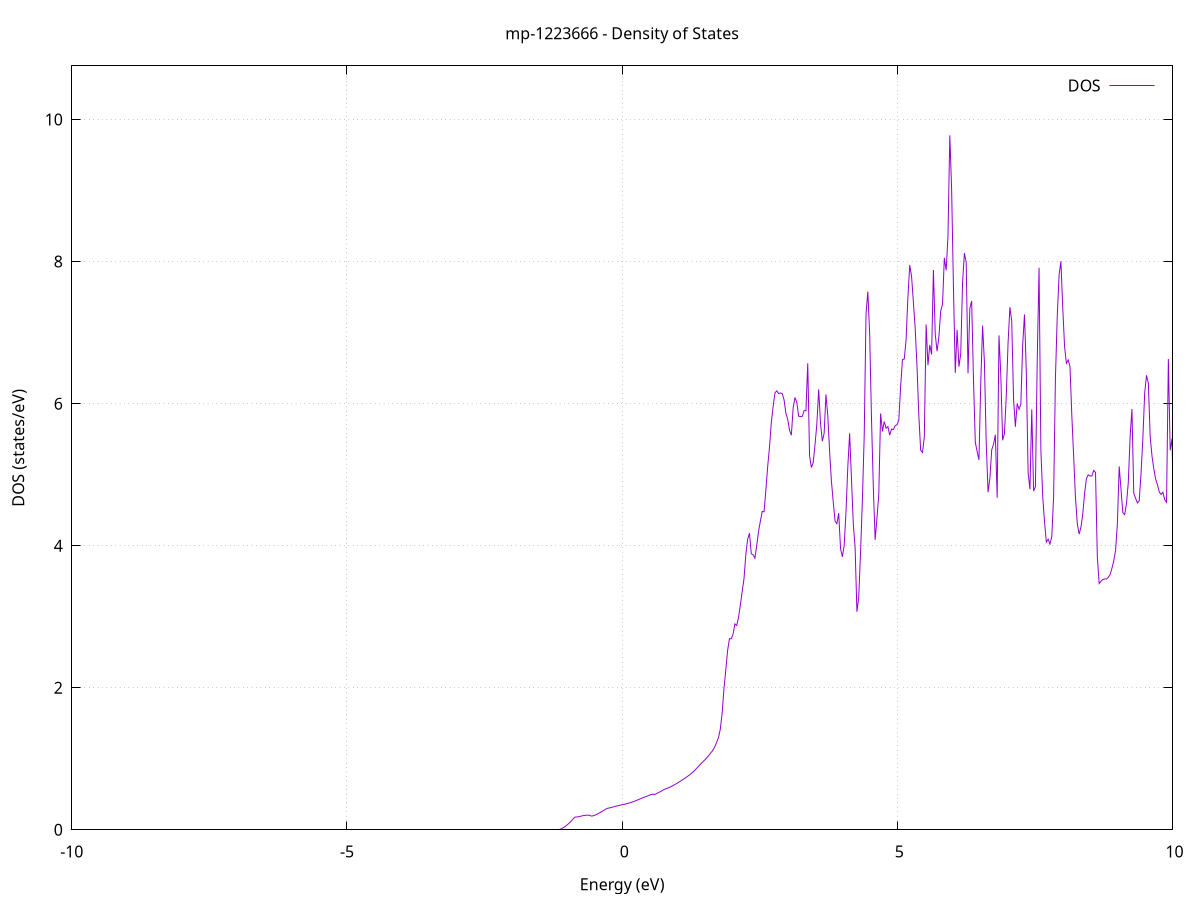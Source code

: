set title 'mp-1223666 - Density of States'
set xlabel 'Energy (eV)'
set ylabel 'DOS (states/eV)'
set grid
set xrange [-10:10]
set yrange [0:10.756]
set xzeroaxis lt -1
set terminal png size 800,600
set output 'mp-1223666_dos_gnuplot.png'
plot '-' using 1:2 with lines title 'DOS'
-32.600300 0.000000
-32.567200 0.000000
-32.534100 0.000000
-32.501000 0.000000
-32.467900 0.000000
-32.434800 0.000000
-32.401700 0.000000
-32.368600 0.000000
-32.335600 0.000000
-32.302500 0.000000
-32.269400 0.000000
-32.236300 0.000000
-32.203200 0.000000
-32.170100 0.000000
-32.137000 0.000000
-32.103900 0.000000
-32.070800 0.000000
-32.037700 0.000000
-32.004600 0.000000
-31.971500 0.000000
-31.938400 0.000000
-31.905300 0.000000
-31.872200 0.000000
-31.839200 0.000000
-31.806100 0.000000
-31.773000 0.000000
-31.739900 0.000000
-31.706800 0.000000
-31.673700 0.000000
-31.640600 0.000000
-31.607500 0.000000
-31.574400 0.000000
-31.541300 0.000000
-31.508200 0.000000
-31.475100 0.000000
-31.442000 0.000000
-31.408900 0.000000
-31.375800 0.000000
-31.342700 0.000000
-31.309700 0.000000
-31.276600 0.000000
-31.243500 0.000000
-31.210400 0.000000
-31.177300 0.000000
-31.144200 0.000000
-31.111100 0.000000
-31.078000 0.000000
-31.044900 0.000000
-31.011800 0.000000
-30.978700 0.000000
-30.945600 0.000000
-30.912500 0.000000
-30.879400 0.000000
-30.846300 0.000000
-30.813200 0.000000
-30.780200 0.000000
-30.747100 0.000000
-30.714000 0.000000
-30.680900 0.000000
-30.647800 0.000000
-30.614700 0.000000
-30.581600 0.000000
-30.548500 0.000000
-30.515400 0.000000
-30.482300 0.000000
-30.449200 0.000000
-30.416100 0.000000
-30.383000 0.000000
-30.349900 0.000000
-30.316800 0.000000
-30.283800 0.000000
-30.250700 0.000000
-30.217600 0.000000
-30.184500 0.000000
-30.151400 0.000000
-30.118300 0.000000
-30.085200 0.000000
-30.052100 0.000000
-30.019000 0.000000
-29.985900 0.000000
-29.952800 0.000000
-29.919700 0.000000
-29.886600 0.000000
-29.853500 0.000000
-29.820400 0.000000
-29.787300 0.000000
-29.754300 0.000000
-29.721200 0.000000
-29.688100 0.000000
-29.655000 0.000000
-29.621900 0.000000
-29.588800 9.026400
-29.555700 2.876400
-29.522600 3.528500
-29.489500 3.864800
-29.456400 4.283400
-29.423300 4.999700
-29.390200 7.637200
-29.357100 2.176900
-29.324000 2.088800
-29.290900 2.000600
-29.257900 1.938600
-29.224800 1.895400
-29.191700 1.862700
-29.158600 7.271700
-29.125500 7.867900
-29.092400 7.120400
-29.059300 2.444100
-29.026200 17.096000
-28.993100 24.294700
-28.960000 4.344200
-28.926900 4.374100
-28.893800 3.246000
-28.860700 3.350600
-28.827600 3.455200
-28.794500 3.700400
-28.761400 3.894200
-28.728400 5.954500
-28.695300 7.086700
-28.662200 5.747500
-28.629100 4.713600
-28.596000 4.109700
-28.562900 3.606400
-28.529800 3.731800
-28.496700 3.551500
-28.463600 3.617700
-28.430500 2.522900
-28.397400 0.000000
-28.364300 0.000000
-28.331200 0.000000
-28.298100 0.000000
-28.265000 0.000000
-28.231900 0.000000
-28.198900 0.000000
-28.165800 0.000000
-28.132700 0.000000
-28.099600 0.000000
-28.066500 0.000000
-28.033400 0.000000
-28.000300 0.000000
-27.967200 0.000000
-27.934100 0.000000
-27.901000 0.000000
-27.867900 0.000000
-27.834800 0.000000
-27.801700 0.000000
-27.768600 0.000000
-27.735500 0.000000
-27.702500 0.000000
-27.669400 0.000000
-27.636300 0.000000
-27.603200 0.000000
-27.570100 0.000000
-27.537000 0.000000
-27.503900 0.000000
-27.470800 0.000000
-27.437700 0.000000
-27.404600 0.000000
-27.371500 0.000000
-27.338400 0.000000
-27.305300 0.000000
-27.272200 0.000000
-27.239100 0.000000
-27.206000 0.000000
-27.173000 0.000000
-27.139900 0.000000
-27.106800 0.000000
-27.073700 0.000000
-27.040600 0.000000
-27.007500 0.000000
-26.974400 0.000000
-26.941300 0.000000
-26.908200 0.000000
-26.875100 0.000000
-26.842000 0.000000
-26.808900 0.000000
-26.775800 0.000000
-26.742700 0.000000
-26.709600 0.000000
-26.676600 0.000000
-26.643500 0.000000
-26.610400 0.000000
-26.577300 0.000000
-26.544200 0.000000
-26.511100 0.000000
-26.478000 0.000000
-26.444900 0.000000
-26.411800 0.000000
-26.378700 0.000000
-26.345600 0.000000
-26.312500 0.000000
-26.279400 0.000000
-26.246300 0.000000
-26.213200 0.000000
-26.180100 0.000000
-26.147100 0.000000
-26.114000 0.000000
-26.080900 0.000000
-26.047800 0.000000
-26.014700 0.000000
-25.981600 0.000000
-25.948500 0.000000
-25.915400 0.000000
-25.882300 0.000000
-25.849200 0.000000
-25.816100 0.000000
-25.783000 0.000000
-25.749900 0.000000
-25.716800 0.000000
-25.683700 0.000000
-25.650700 0.000000
-25.617600 0.000000
-25.584500 0.000000
-25.551400 0.000000
-25.518300 0.000000
-25.485200 0.000000
-25.452100 0.000000
-25.419000 0.000000
-25.385900 0.000000
-25.352800 0.000000
-25.319700 0.000000
-25.286600 0.000000
-25.253500 0.000000
-25.220400 0.000000
-25.187300 0.000000
-25.154200 0.000000
-25.121200 0.000000
-25.088100 0.000000
-25.055000 0.000000
-25.021900 0.000000
-24.988800 0.000000
-24.955700 0.000000
-24.922600 0.000000
-24.889500 0.000000
-24.856400 0.000000
-24.823300 0.000000
-24.790200 0.000000
-24.757100 0.000000
-24.724000 0.000000
-24.690900 0.000000
-24.657800 0.000000
-24.624700 0.000000
-24.591700 0.000000
-24.558600 0.000000
-24.525500 0.000000
-24.492400 0.000000
-24.459300 0.000000
-24.426200 0.000000
-24.393100 0.000000
-24.360000 0.000000
-24.326900 0.000000
-24.293800 0.000000
-24.260700 0.000000
-24.227600 0.000000
-24.194500 0.000000
-24.161400 0.000000
-24.128300 0.000000
-24.095300 0.000000
-24.062200 0.000000
-24.029100 0.000000
-23.996000 0.000000
-23.962900 0.000000
-23.929800 0.000000
-23.896700 0.000000
-23.863600 0.000000
-23.830500 0.000000
-23.797400 0.000000
-23.764300 0.000000
-23.731200 0.000000
-23.698100 0.000000
-23.665000 0.000000
-23.631900 0.000000
-23.598800 0.000000
-23.565800 0.000000
-23.532700 0.000000
-23.499600 0.000000
-23.466500 0.000000
-23.433400 0.000000
-23.400300 0.000000
-23.367200 0.000000
-23.334100 0.000000
-23.301000 0.000000
-23.267900 0.000000
-23.234800 0.000000
-23.201700 0.000000
-23.168600 0.000000
-23.135500 0.000000
-23.102400 0.000000
-23.069400 0.000000
-23.036300 0.000000
-23.003200 0.000000
-22.970100 0.000000
-22.937000 0.000000
-22.903900 0.000000
-22.870800 0.000000
-22.837700 0.000000
-22.804600 0.000000
-22.771500 0.000000
-22.738400 0.000000
-22.705300 0.000000
-22.672200 0.000000
-22.639100 0.000000
-22.606000 0.000000
-22.572900 0.000000
-22.539900 0.000000
-22.506800 0.000000
-22.473700 0.000000
-22.440600 0.000000
-22.407500 0.000000
-22.374400 0.000000
-22.341300 0.000000
-22.308200 0.000000
-22.275100 0.000000
-22.242000 0.000000
-22.208900 0.000000
-22.175800 0.000000
-22.142700 0.000000
-22.109600 0.000000
-22.076500 0.000000
-22.043500 0.000000
-22.010400 0.000000
-21.977300 0.000000
-21.944200 0.000000
-21.911100 0.000000
-21.878000 0.000000
-21.844900 0.000000
-21.811800 0.000000
-21.778700 0.000000
-21.745600 0.000000
-21.712500 0.000000
-21.679400 0.000000
-21.646300 0.000000
-21.613200 0.000000
-21.580100 0.000000
-21.547000 0.000000
-21.514000 0.000000
-21.480900 0.000000
-21.447800 0.000000
-21.414700 0.000000
-21.381600 0.000000
-21.348500 0.000000
-21.315400 0.000000
-21.282300 0.000000
-21.249200 0.000000
-21.216100 0.000000
-21.183000 0.000000
-21.149900 0.000000
-21.116800 0.000000
-21.083700 0.000000
-21.050600 0.000000
-21.017500 0.000000
-20.984500 0.000000
-20.951400 0.000000
-20.918300 0.000000
-20.885200 0.000000
-20.852100 0.000000
-20.819000 0.000000
-20.785900 0.000000
-20.752800 0.000000
-20.719700 0.000000
-20.686600 0.000000
-20.653500 0.000000
-20.620400 0.000000
-20.587300 0.000000
-20.554200 0.000000
-20.521100 0.000000
-20.488100 0.000000
-20.455000 0.000000
-20.421900 0.000000
-20.388800 0.000000
-20.355700 0.000000
-20.322600 0.000000
-20.289500 0.000000
-20.256400 0.000000
-20.223300 0.000000
-20.190200 0.000000
-20.157100 0.000000
-20.124000 0.000000
-20.090900 0.000000
-20.057800 0.000000
-20.024700 0.000000
-19.991600 0.000000
-19.958600 0.000000
-19.925500 0.000000
-19.892400 0.000000
-19.859300 0.000000
-19.826200 0.000000
-19.793100 0.000000
-19.760000 0.000000
-19.726900 0.000000
-19.693800 0.000000
-19.660700 0.000000
-19.627600 0.000000
-19.594500 0.000000
-19.561400 0.000000
-19.528300 0.000000
-19.495200 0.000000
-19.462200 0.000000
-19.429100 0.000000
-19.396000 0.000000
-19.362900 0.000000
-19.329800 0.000000
-19.296700 0.000000
-19.263600 0.000000
-19.230500 0.000000
-19.197400 0.000000
-19.164300 0.000000
-19.131200 0.000000
-19.098100 0.000000
-19.065000 0.000000
-19.031900 0.000000
-18.998800 0.000000
-18.965700 0.000000
-18.932700 0.000000
-18.899600 0.000000
-18.866500 0.000000
-18.833400 0.000000
-18.800300 0.000000
-18.767200 0.000000
-18.734100 0.000000
-18.701000 0.000000
-18.667900 0.000000
-18.634800 0.000000
-18.601700 0.000000
-18.568600 0.000000
-18.535500 0.000000
-18.502400 0.000000
-18.469300 0.000000
-18.436200 0.000000
-18.403200 0.000000
-18.370100 0.000000
-18.337000 0.000000
-18.303900 0.000000
-18.270800 0.000000
-18.237700 0.000000
-18.204600 0.000000
-18.171500 0.000000
-18.138400 0.000000
-18.105300 0.000000
-18.072200 0.000000
-18.039100 0.000000
-18.006000 0.000000
-17.972900 0.000000
-17.939800 0.000000
-17.906800 0.000000
-17.873700 0.000000
-17.840600 0.000000
-17.807500 0.000000
-17.774400 0.000000
-17.741300 0.000000
-17.708200 0.000000
-17.675100 0.000000
-17.642000 0.000000
-17.608900 0.000000
-17.575800 0.000000
-17.542700 0.000000
-17.509600 0.000000
-17.476500 0.000000
-17.443400 0.000000
-17.410300 0.000000
-17.377300 0.000000
-17.344200 0.000000
-17.311100 0.000000
-17.278000 0.000000
-17.244900 0.000000
-17.211800 0.000000
-17.178700 0.000000
-17.145600 0.000000
-17.112500 0.000000
-17.079400 0.000000
-17.046300 0.000000
-17.013200 0.000000
-16.980100 0.000000
-16.947000 0.000000
-16.913900 0.000000
-16.880900 0.000000
-16.847800 0.000000
-16.814700 0.000000
-16.781600 0.000000
-16.748500 0.000000
-16.715400 0.000000
-16.682300 0.000000
-16.649200 0.000000
-16.616100 0.000000
-16.583000 0.000000
-16.549900 0.000000
-16.516800 0.000000
-16.483700 0.000000
-16.450600 0.000000
-16.417500 0.000000
-16.384400 0.000000
-16.351400 0.000000
-16.318300 0.000000
-16.285200 0.000000
-16.252100 0.000000
-16.219000 0.000000
-16.185900 0.000000
-16.152800 0.000000
-16.119700 0.000000
-16.086600 0.000000
-16.053500 0.000000
-16.020400 0.000000
-15.987300 0.000000
-15.954200 0.000000
-15.921100 0.000000
-15.888000 0.000000
-15.855000 0.000000
-15.821900 0.000000
-15.788800 0.000000
-15.755700 0.000000
-15.722600 0.000000
-15.689500 0.000000
-15.656400 0.000000
-15.623300 0.000000
-15.590200 0.000000
-15.557100 0.000000
-15.524000 0.000000
-15.490900 0.000000
-15.457800 0.000000
-15.424700 0.000000
-15.391600 0.000000
-15.358500 0.000000
-15.325500 0.000000
-15.292400 0.000000
-15.259300 0.000000
-15.226200 0.000000
-15.193100 0.000000
-15.160000 0.000000
-15.126900 0.000000
-15.093800 0.000000
-15.060700 0.000000
-15.027600 0.000000
-14.994500 0.000000
-14.961400 0.000000
-14.928300 0.000000
-14.895200 0.000000
-14.862100 0.000000
-14.829000 0.000000
-14.796000 0.000000
-14.762900 0.000000
-14.729800 0.000000
-14.696700 0.000000
-14.663600 0.000000
-14.630500 0.000000
-14.597400 0.000000
-14.564300 0.000000
-14.531200 0.000000
-14.498100 0.000000
-14.465000 0.000000
-14.431900 0.000000
-14.398800 0.000000
-14.365700 0.000000
-14.332600 0.000000
-14.299600 0.000000
-14.266500 0.000000
-14.233400 0.000000
-14.200300 0.000000
-14.167200 0.000000
-14.134100 0.000000
-14.101000 0.000000
-14.067900 0.000000
-14.034800 0.000000
-14.001700 0.000000
-13.968600 0.000000
-13.935500 0.000000
-13.902400 0.000000
-13.869300 0.000000
-13.836200 0.000000
-13.803100 0.000000
-13.770100 0.000000
-13.737000 0.000000
-13.703900 0.000000
-13.670800 0.000000
-13.637700 0.000000
-13.604600 0.000000
-13.571500 0.000000
-13.538400 0.000000
-13.505300 0.000000
-13.472200 0.000000
-13.439100 0.000000
-13.406000 0.000000
-13.372900 0.000000
-13.339800 0.000000
-13.306700 0.000000
-13.273700 0.000000
-13.240600 0.000000
-13.207500 0.000000
-13.174400 0.000000
-13.141300 0.000000
-13.108200 0.000000
-13.075100 0.000000
-13.042000 0.000000
-13.008900 0.000000
-12.975800 0.000000
-12.942700 0.000000
-12.909600 0.000000
-12.876500 0.000000
-12.843400 0.000000
-12.810300 0.000000
-12.777200 0.000000
-12.744200 0.000000
-12.711100 0.000000
-12.678000 0.000000
-12.644900 0.000000
-12.611800 0.000000
-12.578700 0.000000
-12.545600 0.000000
-12.512500 0.000000
-12.479400 0.000000
-12.446300 0.000000
-12.413200 0.000000
-12.380100 0.000000
-12.347000 0.000000
-12.313900 0.000000
-12.280800 0.000000
-12.247800 0.000000
-12.214700 0.000000
-12.181600 0.000000
-12.148500 0.000000
-12.115400 0.000000
-12.082300 0.000000
-12.049200 0.000000
-12.016100 0.000000
-11.983000 0.000000
-11.949900 0.000000
-11.916800 0.000000
-11.883700 0.000000
-11.850600 0.000000
-11.817500 0.000000
-11.784400 0.000000
-11.751300 0.000000
-11.718300 0.000000
-11.685200 0.000000
-11.652100 0.000000
-11.619000 0.000000
-11.585900 0.000000
-11.552800 0.000000
-11.519700 0.000000
-11.486600 0.000000
-11.453500 0.000000
-11.420400 0.000000
-11.387300 0.000000
-11.354200 0.000000
-11.321100 0.000000
-11.288000 0.000000
-11.254900 0.000000
-11.221800 0.000000
-11.188800 0.000000
-11.155700 0.000000
-11.122600 0.000000
-11.089500 0.000000
-11.056400 0.000000
-11.023300 0.000000
-10.990200 0.000000
-10.957100 0.000000
-10.924000 0.000000
-10.890900 0.000000
-10.857800 0.000000
-10.824700 0.000000
-10.791600 0.000000
-10.758500 0.000000
-10.725400 0.000000
-10.692400 0.000000
-10.659300 0.000000
-10.626200 0.000000
-10.593100 0.000000
-10.560000 0.000000
-10.526900 0.000000
-10.493800 0.000000
-10.460700 0.000000
-10.427600 0.000000
-10.394500 0.000000
-10.361400 0.000000
-10.328300 0.000000
-10.295200 0.000000
-10.262100 0.000000
-10.229000 0.000000
-10.195900 0.000000
-10.162900 0.000000
-10.129800 0.000000
-10.096700 0.000000
-10.063600 0.000000
-10.030500 0.000000
-9.997400 0.000000
-9.964300 0.000000
-9.931200 0.000000
-9.898100 0.000000
-9.865000 0.000000
-9.831900 0.000000
-9.798800 0.000000
-9.765700 0.000000
-9.732600 0.000000
-9.699500 0.000000
-9.666500 0.000000
-9.633400 0.000000
-9.600300 0.000000
-9.567200 0.000000
-9.534100 0.000000
-9.501000 0.000000
-9.467900 0.000000
-9.434800 0.000000
-9.401700 0.000000
-9.368600 0.000000
-9.335500 0.000000
-9.302400 0.000000
-9.269300 0.000000
-9.236200 0.000000
-9.203100 0.000000
-9.170000 0.000000
-9.137000 0.000000
-9.103900 0.000000
-9.070800 0.000000
-9.037700 0.000000
-9.004600 0.000000
-8.971500 0.000000
-8.938400 0.000000
-8.905300 0.000000
-8.872200 0.000000
-8.839100 0.000000
-8.806000 0.000000
-8.772900 0.000000
-8.739800 0.000000
-8.706700 0.000000
-8.673600 0.000000
-8.640500 0.000000
-8.607500 0.000000
-8.574400 0.000000
-8.541300 0.000000
-8.508200 0.000000
-8.475100 0.000000
-8.442000 0.000000
-8.408900 0.000000
-8.375800 0.000000
-8.342700 0.000000
-8.309600 0.000000
-8.276500 0.000000
-8.243400 0.000000
-8.210300 0.000000
-8.177200 0.000000
-8.144100 0.000000
-8.111100 0.000000
-8.078000 0.000000
-8.044900 0.000000
-8.011800 0.000000
-7.978700 0.000000
-7.945600 0.000000
-7.912500 0.000000
-7.879400 0.000000
-7.846300 0.000000
-7.813200 0.000000
-7.780100 0.000000
-7.747000 0.000000
-7.713900 0.000000
-7.680800 0.000000
-7.647700 0.000000
-7.614600 0.000000
-7.581600 0.000000
-7.548500 0.000000
-7.515400 0.000000
-7.482300 0.000000
-7.449200 0.000000
-7.416100 0.000000
-7.383000 0.000000
-7.349900 0.000000
-7.316800 0.000000
-7.283700 0.000000
-7.250600 0.000000
-7.217500 0.000000
-7.184400 0.000000
-7.151300 0.000000
-7.118200 0.000000
-7.085200 0.000000
-7.052100 0.000000
-7.019000 0.000000
-6.985900 0.000000
-6.952800 0.000000
-6.919700 0.000000
-6.886600 0.000000
-6.853500 0.000000
-6.820400 0.000000
-6.787300 0.000000
-6.754200 0.000000
-6.721100 0.000000
-6.688000 0.000000
-6.654900 0.000000
-6.621800 0.000000
-6.588700 0.000000
-6.555700 0.000000
-6.522600 0.000000
-6.489500 0.000000
-6.456400 0.000000
-6.423300 0.000000
-6.390200 0.000000
-6.357100 0.000000
-6.324000 0.000000
-6.290900 0.000000
-6.257800 0.000000
-6.224700 0.000000
-6.191600 0.000000
-6.158500 0.000000
-6.125400 0.000000
-6.092300 0.000000
-6.059300 0.000000
-6.026200 0.000000
-5.993100 0.000000
-5.960000 0.000000
-5.926900 0.000000
-5.893800 0.000000
-5.860700 0.000000
-5.827600 0.000000
-5.794500 0.000000
-5.761400 0.000000
-5.728300 0.000000
-5.695200 0.000000
-5.662100 0.000000
-5.629000 0.000000
-5.595900 0.000000
-5.562800 0.000000
-5.529800 0.000000
-5.496700 0.000000
-5.463600 0.000000
-5.430500 0.000000
-5.397400 0.000000
-5.364300 0.000000
-5.331200 0.000000
-5.298100 0.000000
-5.265000 0.000000
-5.231900 0.000000
-5.198800 0.000000
-5.165700 0.000000
-5.132600 0.000000
-5.099500 0.000000
-5.066400 0.000000
-5.033300 0.000000
-5.000300 0.000000
-4.967200 0.000000
-4.934100 0.000000
-4.901000 0.000000
-4.867900 0.000000
-4.834800 0.000000
-4.801700 0.000000
-4.768600 0.000000
-4.735500 0.000000
-4.702400 0.000000
-4.669300 0.000000
-4.636200 0.000000
-4.603100 0.000000
-4.570000 0.000000
-4.536900 0.000000
-4.503900 0.000000
-4.470800 0.000000
-4.437700 0.000000
-4.404600 0.000000
-4.371500 0.000000
-4.338400 0.000000
-4.305300 0.000000
-4.272200 0.000000
-4.239100 0.000000
-4.206000 0.000000
-4.172900 0.000000
-4.139800 0.000000
-4.106700 0.000000
-4.073600 0.000000
-4.040500 0.000000
-4.007400 0.000000
-3.974400 0.000000
-3.941300 0.000000
-3.908200 0.000000
-3.875100 0.000000
-3.842000 0.000000
-3.808900 0.000000
-3.775800 0.000000
-3.742700 0.000000
-3.709600 0.000000
-3.676500 0.000000
-3.643400 0.000000
-3.610300 0.000000
-3.577200 0.000000
-3.544100 0.000000
-3.511000 0.000000
-3.478000 0.000000
-3.444900 0.000000
-3.411800 0.000000
-3.378700 0.000000
-3.345600 0.000000
-3.312500 0.000000
-3.279400 0.000000
-3.246300 0.000000
-3.213200 0.000000
-3.180100 0.000000
-3.147000 0.000000
-3.113900 0.000000
-3.080800 0.000000
-3.047700 0.000000
-3.014600 0.000000
-2.981500 0.000000
-2.948500 0.000000
-2.915400 0.000000
-2.882300 0.000000
-2.849200 0.000000
-2.816100 0.000000
-2.783000 0.000000
-2.749900 0.000000
-2.716800 0.000000
-2.683700 0.000000
-2.650600 0.000000
-2.617500 0.000000
-2.584400 0.000000
-2.551300 0.000000
-2.518200 0.000000
-2.485100 0.000000
-2.452000 0.000000
-2.419000 0.000000
-2.385900 0.000000
-2.352800 0.000000
-2.319700 0.000000
-2.286600 0.000000
-2.253500 0.000000
-2.220400 0.000000
-2.187300 0.000000
-2.154200 0.000000
-2.121100 0.000000
-2.088000 0.000000
-2.054900 0.000000
-2.021800 0.000000
-1.988700 0.000000
-1.955600 0.000000
-1.922600 0.000000
-1.889500 0.000000
-1.856400 0.000000
-1.823300 0.000000
-1.790200 0.000000
-1.757100 0.000000
-1.724000 0.000000
-1.690900 0.000000
-1.657800 0.000000
-1.624700 0.000000
-1.591600 0.000000
-1.558500 0.000000
-1.525400 0.000000
-1.492300 0.000000
-1.459200 0.000000
-1.426100 0.000000
-1.393100 0.000000
-1.360000 0.000000
-1.326900 0.000000
-1.293800 0.000000
-1.260700 0.000000
-1.227600 0.000000
-1.194500 0.000000
-1.161400 0.000000
-1.128300 0.006200
-1.095200 0.017800
-1.062100 0.032700
-1.029000 0.050700
-0.995900 0.071000
-0.962800 0.093700
-0.929700 0.118700
-0.896700 0.146100
-0.863600 0.176400
-0.830500 0.180100
-0.797400 0.182700
-0.764300 0.188400
-0.731200 0.195100
-0.698100 0.200200
-0.665000 0.204000
-0.631900 0.206000
-0.598800 0.204700
-0.565700 0.194000
-0.532600 0.195100
-0.499500 0.204700
-0.466400 0.215800
-0.433300 0.228400
-0.400200 0.242100
-0.367200 0.256800
-0.334100 0.272500
-0.301000 0.289200
-0.267900 0.302200
-0.234800 0.307000
-0.201700 0.313000
-0.168600 0.320200
-0.135500 0.327200
-0.102400 0.333700
-0.069300 0.340000
-0.036200 0.346000
-0.003100 0.351800
0.030000 0.357000
0.063100 0.363100
0.096200 0.370000
0.129200 0.377400
0.162300 0.385400
0.195400 0.394100
0.228500 0.403400
0.261600 0.413500
0.294700 0.424300
0.327800 0.435300
0.360900 0.446000
0.394000 0.456200
0.427100 0.465800
0.460200 0.475400
0.493300 0.485600
0.526400 0.496300
0.559500 0.501100
0.592600 0.497900
0.625700 0.509700
0.658700 0.522500
0.691800 0.536100
0.724900 0.550500
0.758000 0.565700
0.791100 0.576500
0.824200 0.585500
0.857300 0.596900
0.890400 0.609300
0.923500 0.622500
0.956600 0.636100
0.989700 0.651100
1.022800 0.667100
1.055900 0.683200
1.089000 0.699600
1.122100 0.716400
1.155200 0.733700
1.188200 0.752000
1.221300 0.771100
1.254400 0.791400
1.287500 0.813400
1.320600 0.838300
1.353700 0.865100
1.386800 0.893200
1.419900 0.920400
1.453000 0.946600
1.486100 0.971800
1.519200 0.996400
1.552300 1.025500
1.585400 1.056800
1.618500 1.090100
1.651600 1.123000
1.684600 1.170800
1.717700 1.233800
1.750800 1.298400
1.783900 1.418800
1.817000 1.643900
1.850100 1.988800
1.883200 2.248700
1.916300 2.523900
1.949400 2.690300
1.982500 2.689000
2.015600 2.754100
2.048700 2.898700
2.081800 2.876700
2.114900 2.990100
2.148000 3.166600
2.181100 3.354200
2.214100 3.534100
2.247200 3.875500
2.280300 4.091200
2.313400 4.174700
2.346500 3.887100
2.379600 3.871000
2.412700 3.824700
2.445800 4.008300
2.478900 4.202600
2.512000 4.348500
2.545100 4.481700
2.578200 4.477400
2.611300 4.782100
2.644400 5.114500
2.677500 5.387600
2.710500 5.735900
2.743600 5.962200
2.776700 6.151500
2.809800 6.180300
2.842900 6.142000
2.876000 6.150800
2.909100 6.141200
2.942200 6.052800
2.975300 5.864200
3.008400 5.780100
3.041500 5.625000
3.074600 5.555700
3.107700 5.943400
3.140800 6.087300
3.173900 6.016600
3.207000 5.822500
3.240000 5.819600
3.273100 5.820600
3.306200 5.902700
3.339300 5.900500
3.372400 6.568300
3.405500 5.265900
3.438600 5.101400
3.471700 5.168500
3.504800 5.425100
3.537900 5.713300
3.571000 6.200100
3.604100 5.725400
3.637200 5.470300
3.670300 5.582300
3.703400 6.129300
3.736400 5.835400
3.769500 5.327200
3.802600 4.907200
3.835700 4.616300
3.868800 4.345700
3.901900 4.310000
3.935000 4.458800
3.968100 3.958600
4.001200 3.842400
4.034300 4.004500
4.067400 4.474000
4.100500 5.112400
4.133600 5.582900
4.166700 4.939600
4.199800 4.309500
4.232900 3.975500
4.265900 3.069500
4.299000 3.275800
4.332100 3.910900
4.365200 4.638000
4.398300 5.543300
4.431400 7.265100
4.464500 7.577200
4.497600 6.979300
4.530700 5.791200
4.563800 4.828100
4.596900 4.082100
4.630000 4.385100
4.663100 4.719300
4.696200 5.861100
4.729300 5.609500
4.762400 5.747900
4.795400 5.654600
4.828500 5.676800
4.861600 5.557200
4.894700 5.641500
4.927800 5.634400
4.960900 5.690000
4.994000 5.702400
5.027100 5.768500
5.060200 6.237300
5.093300 6.619700
5.126400 6.628800
5.159500 6.900800
5.192600 7.505300
5.225700 7.950600
5.258800 7.792000
5.291800 7.429500
5.324900 7.059500
5.358000 6.519400
5.391100 5.826600
5.424200 5.343300
5.457300 5.311900
5.490400 5.531600
5.523500 7.114600
5.556600 6.541700
5.589700 6.827300
5.622800 6.693300
5.655900 7.882000
5.689000 6.978100
5.722100 6.737300
5.755200 6.937500
5.788300 7.304800
5.821300 7.399700
5.854400 8.053500
5.887500 7.878300
5.920600 8.361300
5.953700 9.777800
5.986800 9.016800
6.019900 7.640400
6.053000 6.433500
6.086100 7.039100
6.119200 6.520500
6.152300 6.703200
6.185400 7.705100
6.218500 8.119800
6.251600 7.991400
6.284700 6.426900
6.317700 7.341600
6.350800 7.444900
6.383900 6.335300
6.417000 5.455300
6.450100 5.326500
6.483200 5.208800
6.516300 6.298200
6.549400 7.097400
6.582500 6.583700
6.615600 5.440300
6.648700 4.753600
6.681800 4.947300
6.714900 5.350300
6.748000 5.426200
6.781100 5.562000
6.814200 4.674300
6.847200 6.960900
6.880300 6.405700
6.913400 5.484300
6.946500 5.579500
6.979600 6.106800
7.012700 6.866100
7.045800 7.358000
7.078900 7.159100
7.112000 6.066800
7.145100 5.675500
7.178200 6.002500
7.211300 5.919700
7.244400 5.993000
7.277500 6.822300
7.310600 7.255800
7.343700 6.449500
7.376700 5.027800
7.409800 4.794200
7.442900 5.919100
7.476000 4.769500
7.509100 4.830600
7.542200 6.617800
7.575300 7.913400
7.608400 5.346300
7.641500 4.702300
7.674600 4.332800
7.707700 4.050900
7.740800 4.091000
7.773900 4.023000
7.807000 4.130300
7.840100 4.698900
7.873100 6.369200
7.906200 7.235700
7.939300 7.810900
7.972400 8.005500
8.005500 7.357700
8.038600 6.807500
8.071700 6.567800
8.104800 6.614800
8.137900 6.519600
8.171000 5.826300
8.204100 5.255700
8.237200 4.673500
8.270300 4.308700
8.303400 4.162900
8.336500 4.259400
8.369600 4.446800
8.402600 4.735600
8.435700 4.943500
8.468800 4.997800
8.501900 4.981700
8.535000 4.981100
8.568100 5.060500
8.601200 5.031000
8.634300 3.838300
8.667400 3.466800
8.700500 3.499200
8.733600 3.523700
8.766700 3.532200
8.799800 3.530600
8.832900 3.552400
8.866000 3.594600
8.899000 3.679500
8.932100 3.785800
8.965200 3.930600
8.998300 4.303500
9.031400 5.117100
9.064500 4.792500
9.097600 4.464300
9.130700 4.437800
9.163800 4.592300
9.196900 4.889500
9.230000 5.539700
9.263100 5.924400
9.296200 4.737500
9.329300 4.667500
9.362400 4.602400
9.395500 4.632700
9.428500 5.023200
9.461600 5.512300
9.494700 6.149300
9.527800 6.398900
9.560900 6.288900
9.594000 5.543800
9.627100 5.265800
9.660200 5.082200
9.693300 4.939300
9.726400 4.859000
9.759500 4.756400
9.792600 4.721400
9.825700 4.753600
9.858800 4.646200
9.891900 4.609900
9.924900 6.628500
9.958000 5.342800
9.991100 5.508500
10.024200 4.214500
10.057300 4.196000
10.090400 4.194000
10.123500 4.126500
10.156600 3.930600
10.189700 3.605500
10.222800 3.552400
10.255900 3.743700
10.289000 4.056400
10.322100 4.338700
10.355200 4.303200
10.388300 4.176000
10.421400 4.505400
10.454400 4.109800
10.487500 3.970500
10.520600 4.112900
10.553700 4.212300
10.586800 4.676100
10.619900 4.575100
10.653000 4.636700
10.686100 4.045400
10.719200 3.694700
10.752300 3.652700
10.785400 3.839900
10.818500 3.876100
10.851600 3.791600
10.884700 3.729400
10.917800 3.443400
10.950900 3.098600
10.983900 2.893100
11.017000 2.741100
11.050100 2.631300
11.083200 2.586800
11.116300 2.595600
11.149400 2.543900
11.182500 2.490900
11.215600 2.424000
11.248700 2.332900
11.281800 2.190500
11.314900 2.147200
11.348000 2.339400
11.381100 2.352700
11.414200 2.329200
11.447300 2.298200
11.480300 2.275500
11.513400 2.267700
11.546500 2.281500
11.579600 2.372000
11.612700 2.437100
11.645800 2.486600
11.678900 2.555100
11.712000 3.290200
11.745100 2.780600
11.778200 2.645100
11.811300 2.656800
11.844400 2.635000
11.877500 2.643700
11.910600 2.656600
11.943700 2.624600
11.976800 2.588400
12.009800 2.414500
12.042900 2.374900
12.076000 2.269500
12.109100 2.816600
12.142200 1.673700
12.175300 1.649700
12.208400 1.625500
12.241500 1.579600
12.274600 1.551600
12.307700 1.586800
12.340800 1.965000
12.373900 3.152100
12.407000 3.719400
12.440100 5.165100
12.473200 2.341900
12.506200 2.058400
12.539300 1.914900
12.572400 1.884900
12.605500 1.911600
12.638600 1.953300
12.671700 2.017700
12.704800 2.106200
12.737900 2.166400
12.771000 2.094100
12.804100 1.989600
12.837200 1.881400
12.870300 1.816400
12.903400 1.760100
12.936500 1.695300
12.969600 1.666300
13.002700 1.633900
13.035700 1.595300
13.068800 1.565600
13.101900 1.548100
13.135000 1.547400
13.168100 1.637700
13.201200 1.751500
13.234300 1.904300
13.267400 1.991200
13.300500 1.809400
13.333600 1.810900
13.366700 1.803100
13.399800 1.783900
13.432900 1.759600
13.466000 1.738300
13.499100 1.721300
13.532200 1.708300
13.565200 1.698000
13.598300 1.687800
13.631400 1.676900
13.664500 1.665400
13.697600 1.653200
13.730700 1.640800
13.763800 1.628100
13.796900 1.615100
13.830000 1.601900
13.863100 1.589200
13.896200 1.568200
13.929300 1.552300
13.962400 1.541500
13.995500 1.531400
14.028600 1.530600
14.061600 1.537600
14.094700 1.544300
14.127800 1.602300
14.160900 1.702600
14.194000 1.710200
14.227100 1.610200
14.260200 1.528500
14.293300 1.497300
14.326400 1.487000
14.359500 1.498000
14.392600 1.466100
14.425700 1.428400
14.458800 1.424700
14.491900 1.434600
14.525000 1.641300
14.558100 1.569300
14.591100 1.536200
14.624200 1.510800
14.657300 1.487600
14.690400 1.466200
14.723500 1.446000
14.756600 1.429600
14.789700 1.417400
14.822800 1.422000
14.855900 1.407300
14.889000 1.382900
14.922100 1.357800
14.955200 1.344100
14.988300 1.353700
15.021400 1.359300
15.054500 1.365200
15.087500 1.378000
15.120600 1.455300
15.153700 1.938200
15.186800 2.325500
15.219900 1.744900
15.253000 1.606700
15.286100 1.596700
15.319200 1.614500
15.352300 1.780600
15.385400 1.784400
15.418500 1.487000
15.451600 1.423800
15.484700 1.402200
15.517800 1.379100
15.550900 1.352000
15.584000 1.324700
15.617000 1.302600
15.650100 1.281500
15.683200 1.257800
15.716300 1.231900
15.749400 1.203600
15.782500 1.173400
15.815600 1.140200
15.848700 1.095000
15.881800 1.046600
15.914900 0.991700
15.948000 0.920700
15.981100 1.371600
16.014200 1.404300
16.047300 1.413700
16.080400 1.628800
16.113400 1.737700
16.146500 1.753100
16.179600 1.678600
16.212700 1.430400
16.245800 1.274700
16.278900 1.196300
16.312000 1.152100
16.345100 1.343700
16.378200 1.397600
16.411300 1.504300
16.444400 1.492800
16.477500 1.446700
16.510600 1.448900
16.543700 1.482000
16.576800 1.425900
16.609900 1.434300
16.642900 1.462800
16.676000 1.506700
16.709100 1.566300
16.742200 1.634800
16.775300 1.651200
16.808400 1.714400
16.841500 1.777300
16.874600 1.772400
16.907700 1.680100
16.940800 1.622600
16.973900 1.604300
17.007000 1.578100
17.040100 1.600400
17.073200 1.640500
17.106300 1.725700
17.139400 1.925500
17.172400 1.955500
17.205500 1.927400
17.238600 1.800300
17.271700 1.940800
17.304800 2.090200
17.337900 2.216000
17.371000 2.210900
17.404100 2.152300
17.437200 2.204700
17.470300 2.120300
17.503400 1.862900
17.536500 1.770000
17.569600 1.741700
17.602700 1.614300
17.635800 1.564400
17.668800 1.510500
17.701900 1.459900
17.735000 1.423500
17.768100 1.398900
17.801200 1.385900
17.834300 1.379500
17.867400 1.379300
17.900500 1.379400
17.933600 1.379600
17.966700 1.388400
17.999800 1.472800
18.032900 1.399900
18.066000 1.410300
18.099100 1.427200
18.132200 1.455300
18.165300 1.495100
18.198300 1.554800
18.231400 1.595400
18.264500 1.623000
18.297600 1.616400
18.330700 1.630100
18.363800 1.623400
18.396900 1.567100
18.430000 1.489900
18.463100 1.396500
18.496200 1.334700
18.529300 1.312700
18.562400 1.329200
18.595500 1.368400
18.628600 1.428800
18.661700 1.463700
18.694700 1.497300
18.727800 1.529400
18.760900 1.563100
18.794000 1.599300
18.827100 1.660800
18.860200 1.751200
18.893300 1.852800
18.926400 1.891300
18.959500 1.791800
18.992600 1.632100
19.025700 1.567700
19.058800 1.508200
19.091900 1.443700
19.125000 1.498000
19.158100 1.605600
19.191200 1.534100
19.224200 1.467800
19.257300 1.440600
19.290400 1.414400
19.323500 1.400400
19.356600 1.394700
19.389700 1.393200
19.422800 1.395300
19.455900 1.401800
19.489000 1.410500
19.522100 1.437600
19.555200 1.509500
19.588300 1.506100
19.621400 1.492500
19.654500 1.493500
19.687600 1.512800
19.720600 1.541600
19.753700 1.506500
19.786800 1.534100
19.819900 1.583700
19.853000 1.633500
19.886100 1.706900
19.919200 1.820000
19.952300 1.905700
19.985400 1.919500
20.018500 1.902200
20.051600 1.878600
20.084700 1.849700
20.117800 1.815600
20.150900 1.783000
20.184000 1.756200
20.217100 1.750700
20.250100 1.761500
20.283200 1.784900
20.316300 1.811100
20.349400 1.836300
20.382500 1.864000
20.415600 1.879800
20.448700 1.936100
20.481800 2.030700
20.514900 2.157800
20.548000 2.348100
20.581100 2.178300
20.614200 2.083200
20.647300 1.923400
20.680400 1.849400
20.713500 1.807600
20.746600 1.753500
20.779600 1.698600
20.812700 1.649700
20.845800 1.615200
20.878900 1.594300
20.912000 1.582300
20.945100 1.574700
20.978200 1.565300
21.011300 1.555600
21.044400 1.549300
21.077500 1.554100
21.110600 1.579200
21.143700 1.620500
21.176800 1.667000
21.209900 1.716000
21.243000 1.948500
21.276000 2.237600
21.309100 2.115400
21.342200 2.167900
21.375300 2.246500
21.408400 2.292400
21.441500 2.278200
21.474600 2.280500
21.507700 2.286600
21.540800 2.316100
21.573900 2.332800
21.607000 2.320900
21.640100 2.303100
21.673200 2.294400
21.706300 2.172900
21.739400 2.059900
21.772500 2.012100
21.805500 1.961600
21.838600 1.925100
21.871700 1.897700
21.904800 1.876400
21.937900 1.861400
21.971000 1.854000
22.004100 1.854100
22.037200 1.867900
22.070300 1.896800
22.103400 1.941700
22.136500 2.015300
22.169600 2.101800
22.202700 2.203500
22.235800 2.270600
22.268900 2.328900
22.301900 2.407500
22.335000 2.459700
22.368100 2.478300
22.401200 2.462900
22.434300 2.430000
22.467400 2.449000
22.500500 2.483400
22.533600 2.529200
22.566700 2.573100
22.599800 2.581100
22.632900 2.580000
22.666000 2.553000
22.699100 2.462000
22.732200 2.438700
22.765300 2.423500
22.798400 2.398400
22.831400 2.383800
22.864500 2.387000
22.897600 2.428900
22.930700 2.490500
22.963800 2.547800
22.996900 2.767000
23.030000 2.773500
23.063100 2.673300
23.096200 2.632100
23.129300 2.639100
23.162400 2.625600
23.195500 2.611500
23.228600 2.559300
23.261700 2.540000
23.294800 2.550200
23.327900 2.569300
23.360900 2.623200
23.394000 2.732700
23.427100 2.720700
23.460200 2.721800
23.493300 2.791700
23.526400 2.912300
23.559500 3.026100
23.592600 3.029700
23.625700 3.044300
23.658800 3.068100
23.691900 3.114500
23.725000 3.176700
23.758100 3.112800
23.791200 3.106500
23.824300 3.111600
23.857300 3.126300
23.890400 3.158600
23.923500 3.259600
23.956600 3.494700
23.989700 3.318800
24.022800 3.165700
24.055900 3.122700
24.089000 3.149300
24.122100 3.253300
24.155200 3.423000
24.188300 3.601700
24.221400 3.721600
24.254500 3.804600
24.287600 3.854100
24.320700 3.888100
24.353800 3.902000
24.386800 3.857100
24.419900 3.745900
24.453000 3.671300
24.486100 3.652500
24.519200 3.559200
24.552300 3.642700
24.585400 3.742900
24.618500 3.872000
24.651600 4.120700
24.684700 4.192800
24.717800 4.062500
24.750900 3.904500
24.784000 3.821600
24.817100 3.773700
24.850200 3.764500
24.883200 3.788000
24.916300 3.847000
24.949400 3.942700
24.982500 4.029100
25.015600 4.044900
25.048700 4.009500
25.081800 3.856400
25.114900 3.833200
25.148000 3.835200
25.181100 3.906400
25.214200 3.978600
25.247300 4.079700
25.280400 4.080400
25.313500 4.000500
25.346600 3.885400
25.379700 3.837200
25.412700 3.842900
25.445800 3.873900
25.478900 3.731100
25.512000 3.606800
25.545100 3.515700
25.578200 3.377700
25.611300 3.310600
25.644400 3.296600
25.677500 3.311100
25.710600 3.332400
25.743700 3.295600
25.776800 3.231400
25.809900 3.167100
25.843000 3.080500
25.876100 3.018000
25.909100 3.051500
25.942200 3.254900
25.975300 3.337500
26.008400 3.229600
26.041500 2.932900
26.074600 2.713300
26.107700 2.691400
26.140800 2.992100
26.173900 3.138300
26.207000 3.359300
26.240100 3.685800
26.273200 3.948300
26.306300 4.195300
26.339400 4.389000
26.372500 4.398200
26.405600 4.347500
26.438600 4.816900
26.471700 4.063000
26.504800 3.309300
26.537900 3.078000
26.571000 3.006000
26.604100 2.973600
26.637200 3.028600
26.670300 3.043800
26.703400 3.017300
26.736500 3.007000
26.769600 3.019100
26.802700 3.049200
26.835800 3.036700
26.868900 2.990300
26.902000 2.895200
26.935100 2.804700
26.968100 2.718500
27.001200 2.783700
27.034300 2.832600
27.067400 2.834600
27.100500 2.785200
27.133600 2.769500
27.166700 2.988600
27.199800 3.042000
27.232900 3.074800
27.266000 2.987600
27.299100 2.875600
27.332200 2.706700
27.365300 2.554200
27.398400 2.461300
27.431500 2.392300
27.464500 2.295600
27.497600 2.238500
27.530700 1.861500
27.563800 1.791400
27.596900 1.739100
27.630000 1.693300
27.663100 1.650900
27.696200 1.613700
27.729300 1.580700
27.762400 1.543100
27.795500 1.505300
27.828600 1.471700
27.861700 1.449400
27.894800 1.437700
27.927900 1.438700
27.961000 1.451900
27.994000 1.482300
28.027100 1.532100
28.060200 1.595400
28.093300 1.639800
28.126400 1.668800
28.159500 1.682500
28.192600 1.684000
28.225700 1.666000
28.258800 1.614700
28.291900 1.572800
28.325000 1.560500
28.358100 1.549700
28.391200 1.535800
28.424300 1.524000
28.457400 1.514100
28.490400 1.526600
28.523500 1.549500
28.556600 1.600700
28.589700 1.709600
28.622800 1.873500
28.655900 1.678400
28.689000 1.633000
28.722100 1.658300
28.755200 1.614400
28.788300 1.551100
28.821400 1.515800
28.854500 1.481400
28.887600 1.447200
28.920700 1.415500
28.953800 1.400200
28.986900 1.411400
29.019900 1.452600
29.053000 1.689500
29.086100 2.174100
29.119200 1.884900
29.152300 1.889700
29.185400 1.935500
29.218500 1.979500
29.251600 2.035700
29.284700 1.880300
29.317800 1.593700
29.350900 1.297300
29.384000 1.060700
29.417100 0.851600
29.450200 0.657500
29.483300 0.500300
29.516400 0.350700
29.549400 0.238300
29.582500 0.178000
29.615600 0.145600
29.648700 0.124700
29.681800 0.107500
29.714900 0.093000
29.748000 0.080400
29.781100 0.069700
29.814200 0.062000
29.847300 0.055700
29.880400 0.050100
29.913500 0.044700
29.946600 0.039700
29.979700 0.034900
30.012800 0.030500
30.045800 0.026400
30.078900 0.022600
30.112000 0.019200
30.145100 0.016100
30.178200 0.013200
30.211300 0.010800
30.244400 0.008600
30.277500 0.006800
30.310600 0.005300
30.343700 0.004000
30.376800 0.003000
30.409900 0.002100
30.443000 0.001300
30.476100 0.000800
30.509200 0.000300
30.542300 0.000100
30.575300 0.000000
30.608400 0.000000
30.641500 0.000000
30.674600 0.000000
30.707700 0.000000
30.740800 0.000000
30.773900 0.000000
30.807000 0.000000
30.840100 0.000000
30.873200 0.000000
30.906300 0.000000
30.939400 0.000000
30.972500 0.000000
31.005600 0.000000
31.038700 0.000000
31.071700 0.000000
31.104800 0.000000
31.137900 0.000000
31.171000 0.000000
31.204100 0.000000
31.237200 0.000000
31.270300 0.000000
31.303400 0.000000
31.336500 0.000000
31.369600 0.000000
31.402700 0.000000
31.435800 0.000000
31.468900 0.000000
31.502000 0.000000
31.535100 0.000000
31.568200 0.000000
31.601200 0.000000
31.634300 0.000000
31.667400 0.000000
31.700500 0.000000
31.733600 0.000000
31.766700 0.000000
31.799800 0.000000
31.832900 0.000000
31.866000 0.000000
31.899100 0.000000
31.932200 0.000000
31.965300 0.000000
31.998400 0.000000
32.031500 0.000000
32.064600 0.000000
32.097600 0.000000
32.130700 0.000000
32.163800 0.000000
32.196900 0.000000
32.230000 0.000000
32.263100 0.000000
32.296200 0.000000
32.329300 0.000000
32.362400 0.000000
32.395500 0.000000
32.428600 0.000000
32.461700 0.000000
32.494800 0.000000
32.527900 0.000000
32.561000 0.000000
32.594100 0.000000
32.627100 0.000000
32.660200 0.000000
32.693300 0.000000
32.726400 0.000000
32.759500 0.000000
32.792600 0.000000
32.825700 0.000000
32.858800 0.000000
32.891900 0.000000
32.925000 0.000000
32.958100 0.000000
32.991200 0.000000
33.024300 0.000000
33.057400 0.000000
33.090500 0.000000
33.123600 0.000000
33.156600 0.000000
33.189700 0.000000
33.222800 0.000000
33.255900 0.000000
33.289000 0.000000
33.322100 0.000000
33.355200 0.000000
33.388300 0.000000
33.421400 0.000000
33.454500 0.000000
33.487600 0.000000
33.520700 0.000000
33.553800 0.000000
33.586900 0.000000
e
